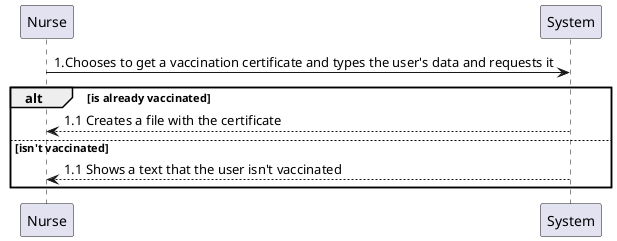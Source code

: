 @startuml
'https://plantuml.com/sequence-diagram


Nurse -> System: 1.Chooses to get a vaccination certificate and types the user's data and requests it

alt is already vaccinated
System --> Nurse: 1.1 Creates a file with the certificate
else isn't vaccinated
System --> Nurse: 1.1 Shows a text that the user isn't vaccinated

end

@enduml




